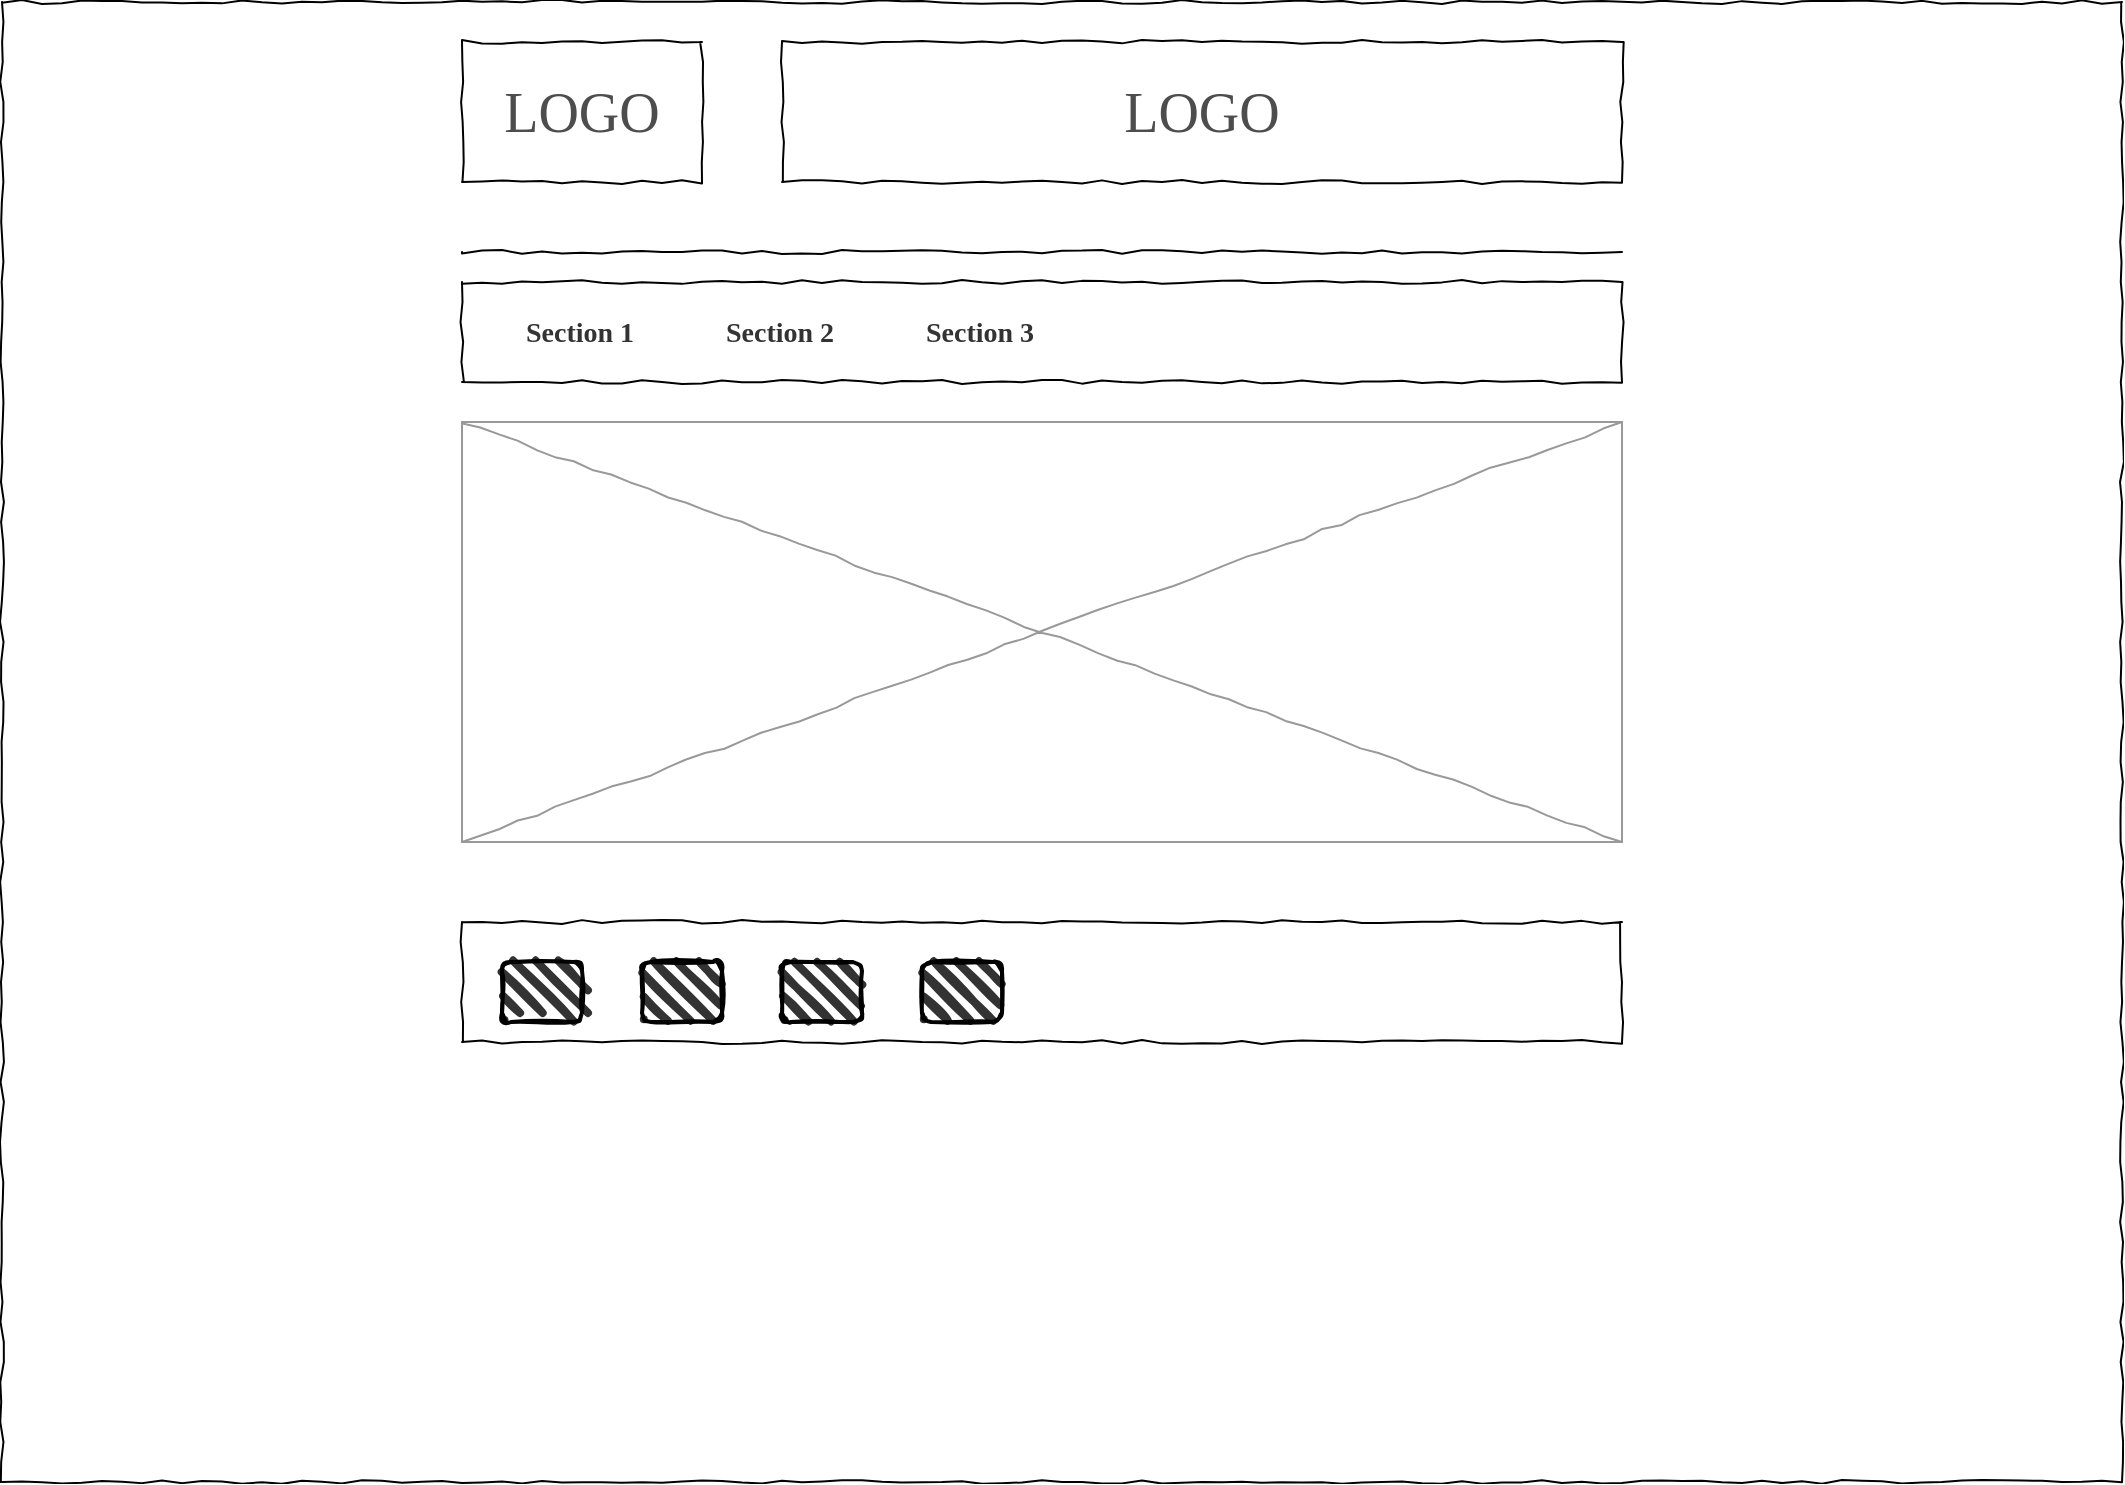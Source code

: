 <mxfile version="13.4.5" type="device"><diagram name="Page-1" id="03018318-947c-dd8e-b7a3-06fadd420f32"><mxGraphModel dx="868" dy="401" grid="1" gridSize="10" guides="1" tooltips="1" connect="1" arrows="1" fold="1" page="1" pageScale="1" pageWidth="1100" pageHeight="850" background="#ffffff" math="0" shadow="0"><root><mxCell id="0"/><mxCell id="1" parent="0"/><mxCell id="677b7b8949515195-1" value="" style="whiteSpace=wrap;html=1;rounded=0;shadow=0;labelBackgroundColor=none;strokeColor=#000000;strokeWidth=1;fillColor=none;fontFamily=Verdana;fontSize=12;fontColor=#000000;align=center;comic=1;" parent="1" vertex="1"><mxGeometry x="20" y="20" width="1060" height="740" as="geometry"/></mxCell><mxCell id="677b7b8949515195-2" value="&lt;font face=&quot;Lucida Console&quot; color=&quot;#4d4d4d&quot;&gt;LOGO&lt;/font&gt;" style="whiteSpace=wrap;html=1;rounded=0;shadow=0;labelBackgroundColor=none;strokeWidth=1;fontFamily=Verdana;fontSize=28;align=center;comic=1;" parent="1" vertex="1"><mxGeometry x="250" y="40" width="120" height="70" as="geometry"/></mxCell><mxCell id="677b7b8949515195-9" value="" style="line;strokeWidth=1;html=1;rounded=0;shadow=0;labelBackgroundColor=none;fillColor=none;fontFamily=Verdana;fontSize=14;fontColor=#000000;align=center;comic=1;" parent="1" vertex="1"><mxGeometry x="250" y="140" width="580" height="10" as="geometry"/></mxCell><mxCell id="677b7b8949515195-10" value="" style="whiteSpace=wrap;html=1;rounded=0;shadow=0;labelBackgroundColor=none;strokeWidth=1;fillColor=none;fontFamily=Verdana;fontSize=12;align=center;comic=1;" parent="1" vertex="1"><mxGeometry x="250" y="160" width="580" height="50" as="geometry"/></mxCell><mxCell id="677b7b8949515195-11" value="&lt;font color=&quot;#333333&quot;&gt;Section 1&lt;/font&gt;" style="text;html=1;points=[];align=left;verticalAlign=top;spacingTop=-4;fontSize=14;fontFamily=Lucida Console;fontStyle=1" parent="1" vertex="1"><mxGeometry x="280" y="175" width="60" height="20" as="geometry"/></mxCell><mxCell id="677b7b8949515195-12" value="&lt;font color=&quot;#333333&quot; face=&quot;Lucida Console&quot;&gt;&lt;b&gt;Section 2&lt;/b&gt;&lt;/font&gt;" style="text;html=1;points=[];align=left;verticalAlign=top;spacingTop=-4;fontSize=14;fontFamily=Verdana" parent="1" vertex="1"><mxGeometry x="380" y="175" width="70" height="20" as="geometry"/></mxCell><mxCell id="677b7b8949515195-13" value="&lt;font color=&quot;#333333&quot; face=&quot;Lucida Console&quot;&gt;&lt;b&gt;Section 3&lt;/b&gt;&lt;/font&gt;" style="text;html=1;points=[];align=left;verticalAlign=top;spacingTop=-4;fontSize=14;fontFamily=Verdana" parent="1" vertex="1"><mxGeometry x="480" y="175" width="60" height="20" as="geometry"/></mxCell><mxCell id="677b7b8949515195-15" value="&lt;div style=&quot;text-align: justify&quot;&gt;&lt;br&gt;&lt;/div&gt;" style="whiteSpace=wrap;html=1;rounded=0;shadow=0;labelBackgroundColor=none;strokeWidth=1;fillColor=none;fontFamily=Verdana;fontSize=12;align=center;verticalAlign=top;spacing=10;comic=1;" parent="1" vertex="1"><mxGeometry x="250" y="480" width="580" height="60" as="geometry"/></mxCell><mxCell id="677b7b8949515195-16" value="" style="verticalLabelPosition=bottom;shadow=0;dashed=0;align=center;html=1;verticalAlign=top;strokeWidth=1;shape=mxgraph.mockup.graphics.simpleIcon;strokeColor=#999999;rounded=0;labelBackgroundColor=none;fontFamily=Verdana;fontSize=14;fontColor=#000000;comic=1;" parent="1" vertex="1"><mxGeometry x="250" y="230" width="580" height="210" as="geometry"/></mxCell><mxCell id="tQHcPZWkT2qMHjkOUq4R-1" value="&lt;font face=&quot;Lucida Console&quot; color=&quot;#4d4d4d&quot;&gt;LOGO&lt;/font&gt;" style="whiteSpace=wrap;html=1;rounded=0;shadow=0;labelBackgroundColor=none;strokeWidth=1;fontFamily=Verdana;fontSize=28;align=center;comic=1;" parent="1" vertex="1"><mxGeometry x="410" y="40" width="420" height="70" as="geometry"/></mxCell><mxCell id="tQHcPZWkT2qMHjkOUq4R-10" value="" style="rounded=1;whiteSpace=wrap;html=1;strokeWidth=2;fillWeight=4;hachureGap=8;hachureAngle=45;sketch=1;labelBackgroundColor=none;fillColor=#333333;" parent="1" vertex="1"><mxGeometry x="270" y="500" width="40" height="30" as="geometry"/></mxCell><mxCell id="tQHcPZWkT2qMHjkOUq4R-11" value="" style="rounded=1;whiteSpace=wrap;html=1;strokeWidth=2;fillWeight=4;hachureGap=8;hachureAngle=45;sketch=1;labelBackgroundColor=none;fillColor=#333333;" parent="1" vertex="1"><mxGeometry x="340" y="500" width="40" height="30" as="geometry"/></mxCell><mxCell id="tQHcPZWkT2qMHjkOUq4R-13" value="" style="rounded=1;whiteSpace=wrap;html=1;strokeWidth=2;fillWeight=4;hachureGap=8;hachureAngle=45;sketch=1;labelBackgroundColor=none;fillColor=#333333;" parent="1" vertex="1"><mxGeometry x="480" y="500" width="40" height="30" as="geometry"/></mxCell><mxCell id="tQHcPZWkT2qMHjkOUq4R-14" value="" style="rounded=1;whiteSpace=wrap;html=1;strokeWidth=2;fillWeight=4;hachureGap=8;hachureAngle=45;sketch=1;labelBackgroundColor=none;fillColor=#333333;" parent="1" vertex="1"><mxGeometry x="410" y="500" width="40" height="30" as="geometry"/></mxCell></root></mxGraphModel></diagram></mxfile>
